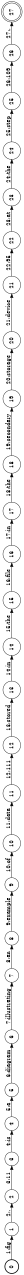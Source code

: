 digraph FST {
rankdir = LR;
size = "8.5,11";
label = "";
center = 1;
orientation = Landscape;
ranksep = "0.4";
nodesep = "0.25";
0 [label = "0", shape = circle, style = bold, fontsize = 14]
	0 -> 1 [label = "1:fig", fontsize = 14];
1 [label = "1", shape = circle, style = solid, fontsize = 14]
	1 -> 2 [label = "2:.", fontsize = 14];
2 [label = "2", shape = circle, style = solid, fontsize = 14]
	2 -> 3 [label = "3:11", fontsize = 14];
3 [label = "3", shape = circle, style = solid, fontsize = 14]
	3 -> 4 [label = "4:is", fontsize = 14];
4 [label = "4", shape = circle, style = solid, fontsize = 14]
	4 -> 5 [label = "5:a", fontsize = 14];
5 [label = "5", shape = circle, style = solid, fontsize = 14]
	5 -> 6 [label = "6:diagram", fontsize = 14];
6 [label = "6", shape = circle, style = solid, fontsize = 14]
	6 -> 7 [label = "7:illustrating", fontsize = 14];
7 [label = "7", shape = circle, style = solid, fontsize = 14]
	7 -> 8 [label = "8:an", fontsize = 14];
8 [label = "8", shape = circle, style = solid, fontsize = 14]
	8 -> 9 [label = "9:example", fontsize = 14];
9 [label = "9", shape = circle, style = solid, fontsize = 14]
	9 -> 10 [label = "10:of", fontsize = 14];
10 [label = "10", shape = circle, style = solid, fontsize = 14]
	10 -> 11 [label = "11:data", fontsize = 14];
11 [label = "11", shape = circle, style = solid, fontsize = 14]
	11 -> 12 [label = "12:111", fontsize = 14];
12 [label = "12", shape = circle, style = solid, fontsize = 14]
	12 -> 13 [label = "13:stored", fontsize = 14];
13 [label = "13", shape = circle, style = solid, fontsize = 14]
	13 -> 14 [label = "14:in", fontsize = 14];
14 [label = "14", shape = circle, style = solid, fontsize = 14]
	14 -> 15 [label = "15:the", fontsize = 14];
15 [label = "15", shape = circle, style = solid, fontsize = 14]
	15 -> 16 [label = "16:file", fontsize = 14];
16 [label = "16", shape = circle, style = solid, fontsize = 14]
	16 -> 17 [label = "17:in", fontsize = 14];
17 [label = "17", shape = circle, style = solid, fontsize = 14]
	17 -> 18 [label = "18:the", fontsize = 14];
18 [label = "18", shape = circle, style = solid, fontsize = 14]
	18 -> 19 [label = "19:secondary", fontsize = 14];
19 [label = "19", shape = circle, style = solid, fontsize = 14]
	19 -> 20 [label = "20:storage", fontsize = 14];
20 [label = "20", shape = circle, style = solid, fontsize = 14]
	20 -> 21 [label = "21:device", fontsize = 14];
21 [label = "21", shape = circle, style = solid, fontsize = 14]
	21 -> 22 [label = "22:95", fontsize = 14];
22 [label = "22", shape = circle, style = solid, fontsize = 14]
	22 -> 23 [label = "23:at", fontsize = 14];
23 [label = "23", shape = circle, style = solid, fontsize = 14]
	23 -> 24 [label = "24:the", fontsize = 14];
24 [label = "24", shape = circle, style = solid, fontsize = 14]
	24 -> 25 [label = "25:step", fontsize = 14];
25 [label = "25", shape = circle, style = solid, fontsize = 14]
	25 -> 26 [label = "26:109", fontsize = 14];
26 [label = "26", shape = circle, style = solid, fontsize = 14]
	26 -> 27 [label = "27:.", fontsize = 14];
27 [label = "27", shape = doublecircle, style = solid, fontsize = 14]
}
